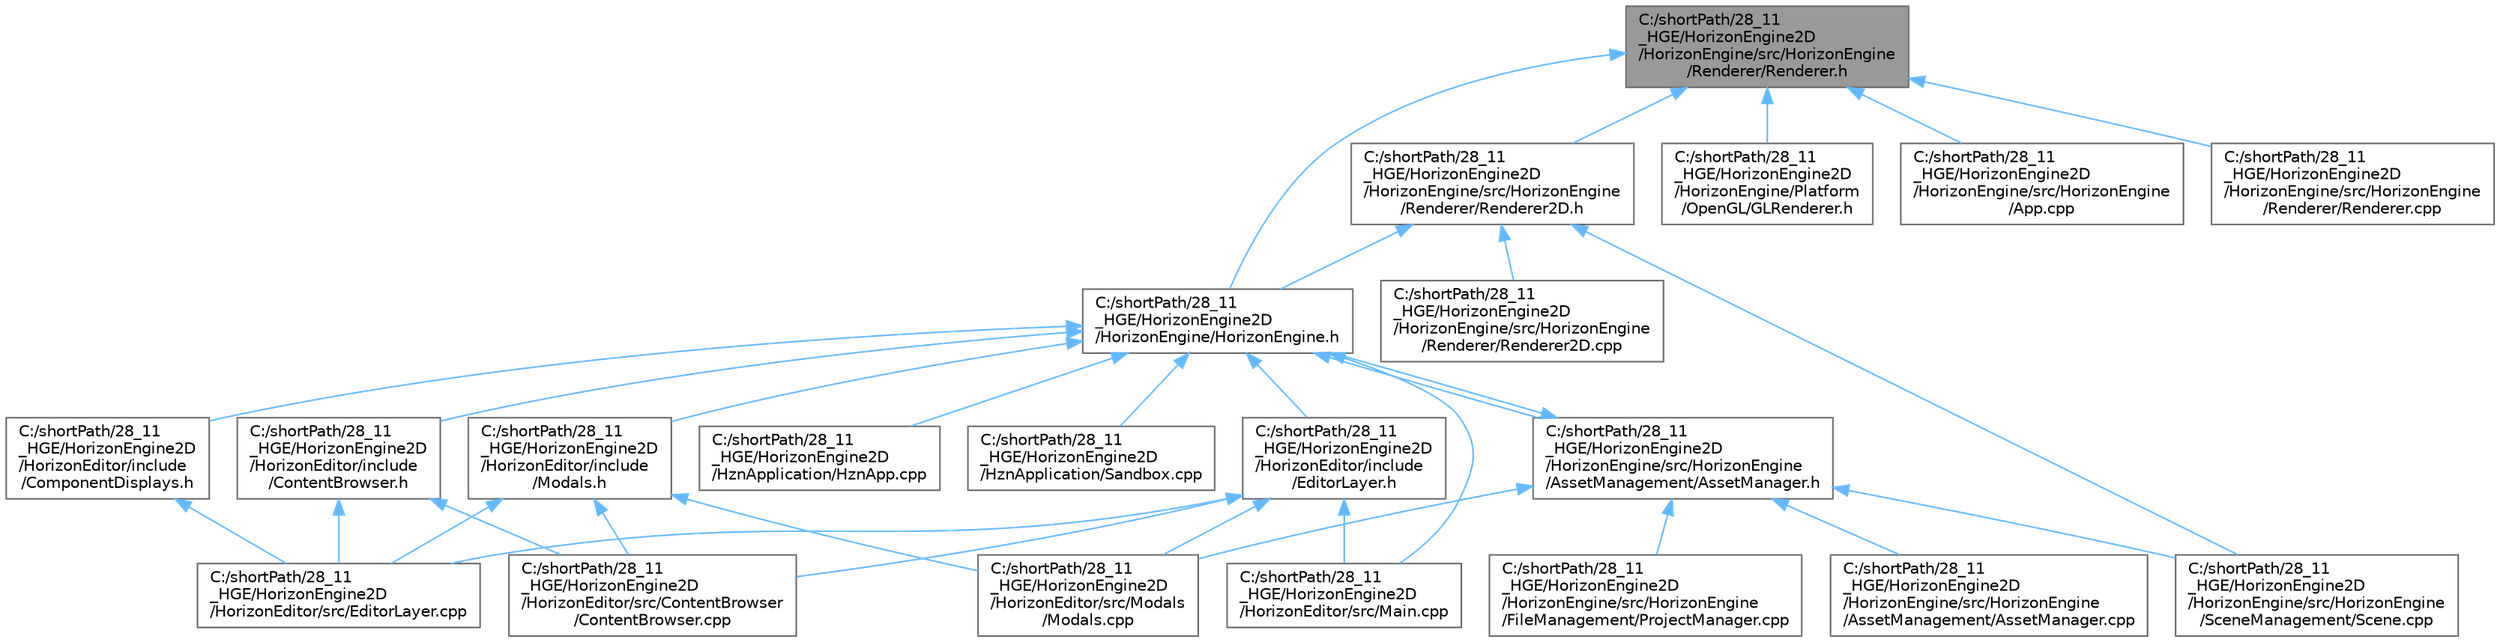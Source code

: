 digraph "C:/shortPath/28_11_HGE/HorizonEngine2D/HorizonEngine/src/HorizonEngine/Renderer/Renderer.h"
{
 // LATEX_PDF_SIZE
  bgcolor="transparent";
  edge [fontname=Helvetica,fontsize=10,labelfontname=Helvetica,labelfontsize=10];
  node [fontname=Helvetica,fontsize=10,shape=box,height=0.2,width=0.4];
  Node1 [label="C:/shortPath/28_11\l_HGE/HorizonEngine2D\l/HorizonEngine/src/HorizonEngine\l/Renderer/Renderer.h",height=0.2,width=0.4,color="gray40", fillcolor="grey60", style="filled", fontcolor="black",tooltip=" "];
  Node1 -> Node2 [dir="back",color="steelblue1",style="solid"];
  Node2 [label="C:/shortPath/28_11\l_HGE/HorizonEngine2D\l/HorizonEngine/HorizonEngine.h",height=0.2,width=0.4,color="grey40", fillcolor="white", style="filled",URL="$_horizon_engine_8h.html",tooltip=" "];
  Node2 -> Node3 [dir="back",color="steelblue1",style="solid"];
  Node3 [label="C:/shortPath/28_11\l_HGE/HorizonEngine2D\l/HorizonEditor/include\l/ComponentDisplays.h",height=0.2,width=0.4,color="grey40", fillcolor="white", style="filled",URL="$_component_displays_8h.html",tooltip=" "];
  Node3 -> Node4 [dir="back",color="steelblue1",style="solid"];
  Node4 [label="C:/shortPath/28_11\l_HGE/HorizonEngine2D\l/HorizonEditor/src/EditorLayer.cpp",height=0.2,width=0.4,color="grey40", fillcolor="white", style="filled",URL="$_editor_layer_8cpp.html",tooltip=" "];
  Node2 -> Node5 [dir="back",color="steelblue1",style="solid"];
  Node5 [label="C:/shortPath/28_11\l_HGE/HorizonEngine2D\l/HorizonEditor/include\l/ContentBrowser.h",height=0.2,width=0.4,color="grey40", fillcolor="white", style="filled",URL="$_content_browser_8h.html",tooltip=" "];
  Node5 -> Node6 [dir="back",color="steelblue1",style="solid"];
  Node6 [label="C:/shortPath/28_11\l_HGE/HorizonEngine2D\l/HorizonEditor/src/ContentBrowser\l/ContentBrowser.cpp",height=0.2,width=0.4,color="grey40", fillcolor="white", style="filled",URL="$_content_browser_8cpp.html",tooltip=" "];
  Node5 -> Node4 [dir="back",color="steelblue1",style="solid"];
  Node2 -> Node7 [dir="back",color="steelblue1",style="solid"];
  Node7 [label="C:/shortPath/28_11\l_HGE/HorizonEngine2D\l/HorizonEditor/include\l/EditorLayer.h",height=0.2,width=0.4,color="grey40", fillcolor="white", style="filled",URL="$_editor_layer_8h.html",tooltip=" "];
  Node7 -> Node6 [dir="back",color="steelblue1",style="solid"];
  Node7 -> Node4 [dir="back",color="steelblue1",style="solid"];
  Node7 -> Node8 [dir="back",color="steelblue1",style="solid"];
  Node8 [label="C:/shortPath/28_11\l_HGE/HorizonEngine2D\l/HorizonEditor/src/Main.cpp",height=0.2,width=0.4,color="grey40", fillcolor="white", style="filled",URL="$_main_8cpp.html",tooltip=" "];
  Node7 -> Node9 [dir="back",color="steelblue1",style="solid"];
  Node9 [label="C:/shortPath/28_11\l_HGE/HorizonEngine2D\l/HorizonEditor/src/Modals\l/Modals.cpp",height=0.2,width=0.4,color="grey40", fillcolor="white", style="filled",URL="$_modals_8cpp.html",tooltip=" "];
  Node2 -> Node10 [dir="back",color="steelblue1",style="solid"];
  Node10 [label="C:/shortPath/28_11\l_HGE/HorizonEngine2D\l/HorizonEditor/include\l/Modals.h",height=0.2,width=0.4,color="grey40", fillcolor="white", style="filled",URL="$_modals_8h.html",tooltip=" "];
  Node10 -> Node6 [dir="back",color="steelblue1",style="solid"];
  Node10 -> Node4 [dir="back",color="steelblue1",style="solid"];
  Node10 -> Node9 [dir="back",color="steelblue1",style="solid"];
  Node2 -> Node8 [dir="back",color="steelblue1",style="solid"];
  Node2 -> Node11 [dir="back",color="steelblue1",style="solid"];
  Node11 [label="C:/shortPath/28_11\l_HGE/HorizonEngine2D\l/HorizonEngine/src/HorizonEngine\l/AssetManagement/AssetManager.h",height=0.2,width=0.4,color="grey40", fillcolor="white", style="filled",URL="$_asset_manager_8h.html",tooltip=" "];
  Node11 -> Node9 [dir="back",color="steelblue1",style="solid"];
  Node11 -> Node2 [dir="back",color="steelblue1",style="solid"];
  Node11 -> Node12 [dir="back",color="steelblue1",style="solid"];
  Node12 [label="C:/shortPath/28_11\l_HGE/HorizonEngine2D\l/HorizonEngine/src/HorizonEngine\l/AssetManagement/AssetManager.cpp",height=0.2,width=0.4,color="grey40", fillcolor="white", style="filled",URL="$_asset_manager_8cpp.html",tooltip=" "];
  Node11 -> Node13 [dir="back",color="steelblue1",style="solid"];
  Node13 [label="C:/shortPath/28_11\l_HGE/HorizonEngine2D\l/HorizonEngine/src/HorizonEngine\l/FileManagement/ProjectManager.cpp",height=0.2,width=0.4,color="grey40", fillcolor="white", style="filled",URL="$_project_manager_8cpp.html",tooltip=" "];
  Node11 -> Node14 [dir="back",color="steelblue1",style="solid"];
  Node14 [label="C:/shortPath/28_11\l_HGE/HorizonEngine2D\l/HorizonEngine/src/HorizonEngine\l/SceneManagement/Scene.cpp",height=0.2,width=0.4,color="grey40", fillcolor="white", style="filled",URL="$_scene_8cpp.html",tooltip=" "];
  Node2 -> Node15 [dir="back",color="steelblue1",style="solid"];
  Node15 [label="C:/shortPath/28_11\l_HGE/HorizonEngine2D\l/HznApplication/HznApp.cpp",height=0.2,width=0.4,color="grey40", fillcolor="white", style="filled",URL="$_hzn_app_8cpp.html",tooltip=" "];
  Node2 -> Node16 [dir="back",color="steelblue1",style="solid"];
  Node16 [label="C:/shortPath/28_11\l_HGE/HorizonEngine2D\l/HznApplication/Sandbox.cpp",height=0.2,width=0.4,color="grey40", fillcolor="white", style="filled",URL="$_sandbox_8cpp.html",tooltip=" "];
  Node1 -> Node17 [dir="back",color="steelblue1",style="solid"];
  Node17 [label="C:/shortPath/28_11\l_HGE/HorizonEngine2D\l/HorizonEngine/Platform\l/OpenGL/GLRenderer.h",height=0.2,width=0.4,color="grey40", fillcolor="white", style="filled",URL="$_g_l_renderer_8h.html",tooltip=" "];
  Node1 -> Node18 [dir="back",color="steelblue1",style="solid"];
  Node18 [label="C:/shortPath/28_11\l_HGE/HorizonEngine2D\l/HorizonEngine/src/HorizonEngine\l/App.cpp",height=0.2,width=0.4,color="grey40", fillcolor="white", style="filled",URL="$_app_8cpp.html",tooltip=" "];
  Node1 -> Node19 [dir="back",color="steelblue1",style="solid"];
  Node19 [label="C:/shortPath/28_11\l_HGE/HorizonEngine2D\l/HorizonEngine/src/HorizonEngine\l/Renderer/Renderer.cpp",height=0.2,width=0.4,color="grey40", fillcolor="white", style="filled",URL="$_renderer_8cpp.html",tooltip=" "];
  Node1 -> Node20 [dir="back",color="steelblue1",style="solid"];
  Node20 [label="C:/shortPath/28_11\l_HGE/HorizonEngine2D\l/HorizonEngine/src/HorizonEngine\l/Renderer/Renderer2D.h",height=0.2,width=0.4,color="grey40", fillcolor="white", style="filled",URL="$_renderer2_d_8h.html",tooltip=" "];
  Node20 -> Node2 [dir="back",color="steelblue1",style="solid"];
  Node20 -> Node21 [dir="back",color="steelblue1",style="solid"];
  Node21 [label="C:/shortPath/28_11\l_HGE/HorizonEngine2D\l/HorizonEngine/src/HorizonEngine\l/Renderer/Renderer2D.cpp",height=0.2,width=0.4,color="grey40", fillcolor="white", style="filled",URL="$_renderer2_d_8cpp.html",tooltip=" "];
  Node20 -> Node14 [dir="back",color="steelblue1",style="solid"];
}

